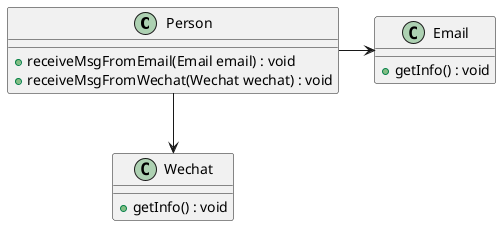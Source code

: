 @startuml

class Person
{
    + receiveMsgFromEmail(Email email) : void
    + receiveMsgFromWechat(Wechat wechat) : void
}

class Email
{
    + getInfo() : void
}

class Wechat
{
    + getInfo() : void
}

Person -> Email
Person --> Wechat

@enduml